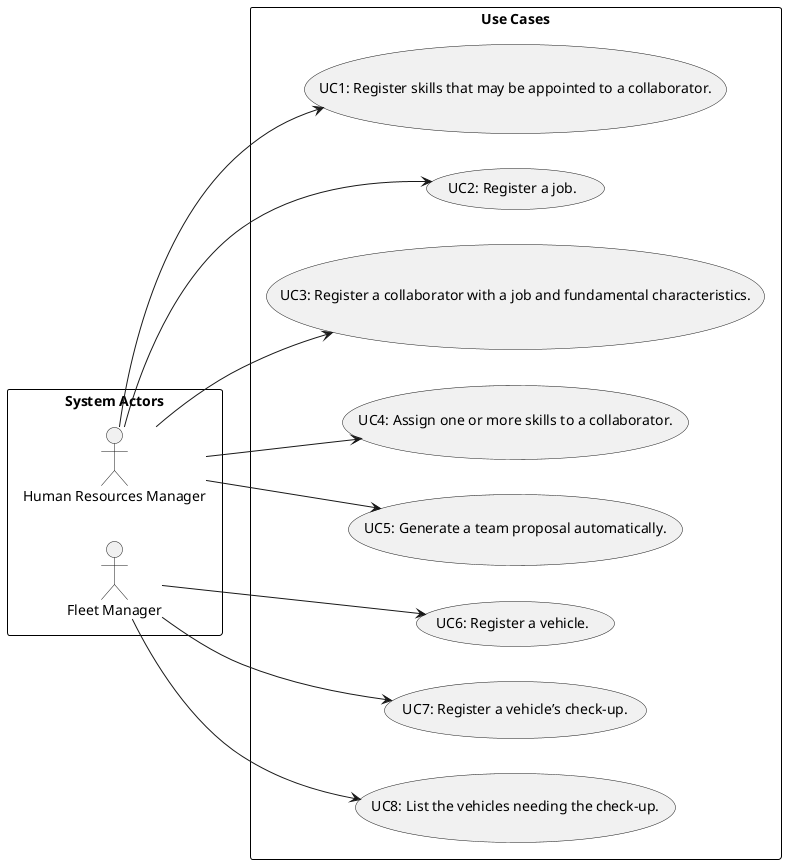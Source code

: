 @startuml
'skinparam monochrome true
skinparam packageStyle rectangle
'skinparam shadowing false

skinparam rectangle{
    BorderColor black
}

'title Use Case Diagram Example

left to right direction

rectangle "System Actors" as actors {
    actor "Human Resources Manager"
    actor "Fleet Manager"
    'actor "Organization\nEmployee" as Employee
}


'note right of User
    'Actor identified but still
    'no concrete use cases
'end note

rectangle "Use Cases" as usecases{
    usecase "UC1: Register skills that may be appointed to a collaborator." as UC1
    usecase "UC2: Register a job." as UC2
    usecase "UC3: Register a collaborator with a job and fundamental characteristics." as UC3
    usecase "UC4: Assign one or more skills to a collaborator." as UC4
    usecase "UC5: Generate a team proposal automatically." as UC5
    usecase "UC6: Register a vehicle." as UC6
    usecase "UC7: Register a vehicle’s check-up." as UC7
    usecase "UC8: List the vehicles needing the check-up." as UC8

    "Human Resources Manager" --> UC1
    "Human Resources Manager" --> UC2
    "Human Resources Manager" --> UC3
    "Human Resources Manager" --> UC4
    "Human Resources Manager" --> UC5
    "Fleet Manager" --> UC6
    "Fleet Manager" --> UC7
    "Fleet Manager" --> UC8

}

@enduml